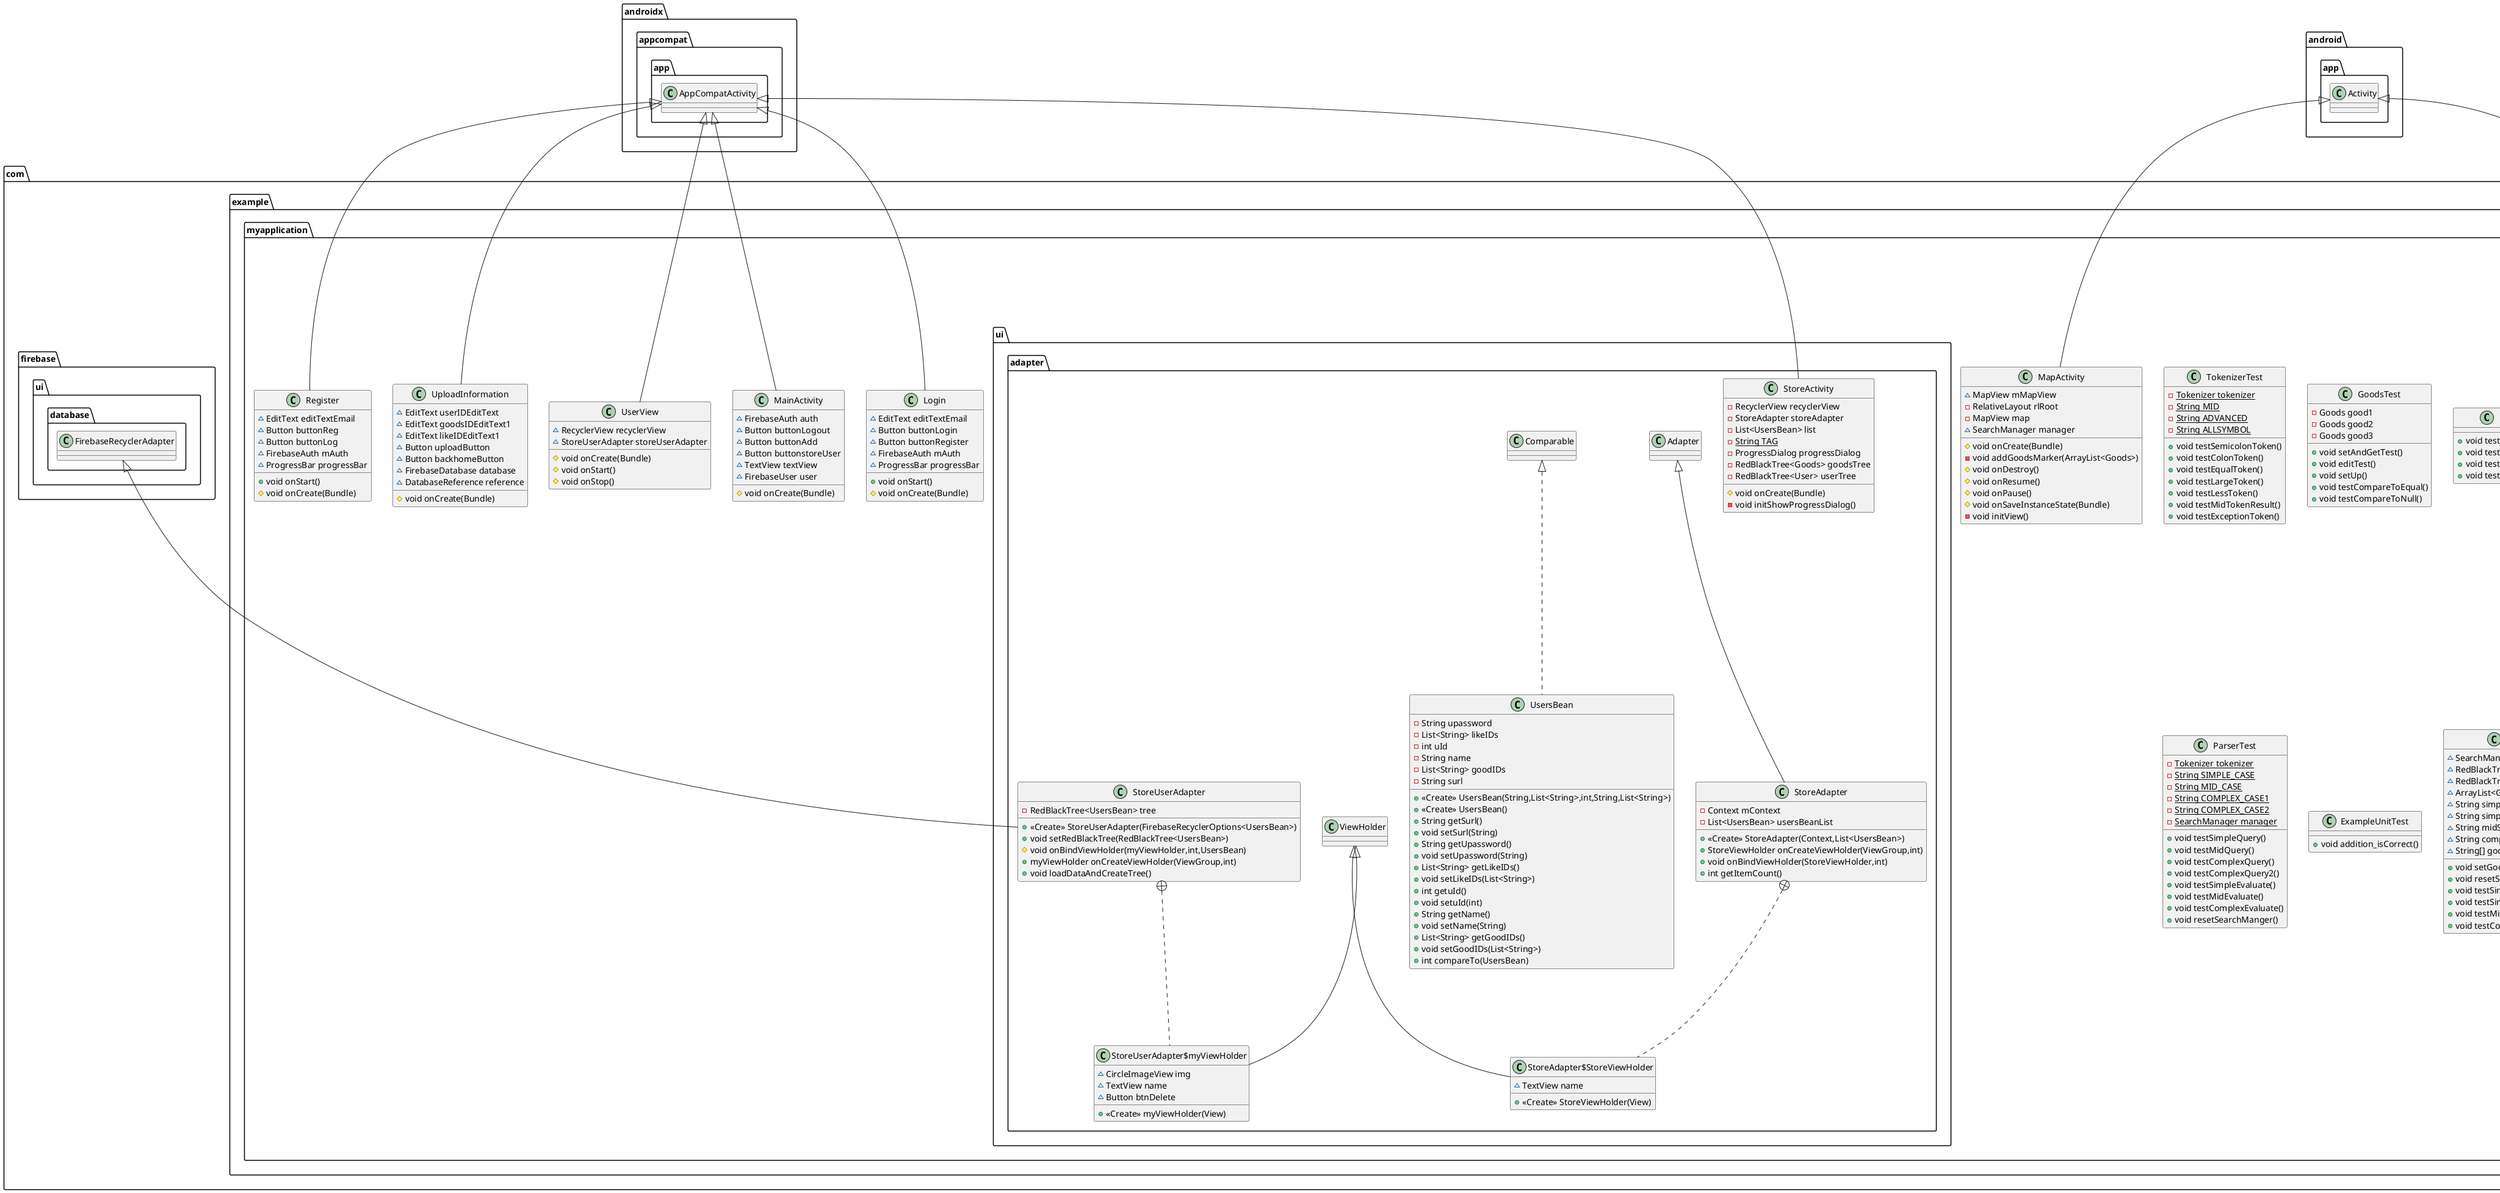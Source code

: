 @startuml
class com.example.myapplication.javaclass.UserSession {
~ UserState userState
~ String Email
+ <<Create>> UserSession()
+ void changeState(UserState)
+ boolean login(String,String)
+ String getEmail()
}


class com.example.myapplication.TokenizerParser.StringSearchExp {
- Exp string
- Exp type
- String symbol
- {static} StringSearchExp stringSearchExp
+ <<Create>> StringSearchExp(Exp,String,Exp)
+ String show()
+ void evaluate()
}


class com.example.myapplication.javaclass.NoSessionState {
+ <<Create>> NoSessionState(UserSession)
+ boolean login(String,String)
+ boolean logout()
}

class com.example.myapplication.TokenizerParser.Tokenizer {
- String buffer
- Token currentToken
+ <<Create>> Tokenizer(String)
+ void next()
+ Token current()
+ boolean hasNext()
}


class com.example.myapplication.ui.adapter.StoreAdapter {
- Context mContext
- List<UsersBean> usersBeanList
+ <<Create>> StoreAdapter(Context,List<UsersBean>)
+ StoreViewHolder onCreateViewHolder(ViewGroup,int)
+ void onBindViewHolder(StoreViewHolder,int)
+ int getItemCount()
}


class com.example.myapplication.ui.adapter.StoreAdapter$StoreViewHolder {
~ TextView name
+ <<Create>> StoreViewHolder(View)
}


class com.example.myapplication.ui.adapter.StoreActivity {
- RecyclerView recyclerView
- StoreAdapter storeAdapter
- List<UsersBean> list
- {static} String TAG
- ProgressDialog progressDialog
- RedBlackTree<Goods> goodsTree
- RedBlackTree<User> userTree
# void onCreate(Bundle)
- void initShowProgressDialog()
}


class com.example.myapplication.UploadInformation {
~ EditText userIDEditText
~ EditText goodsIDEditText1
~ EditText likeIDEditText1
~ Button uploadButton
~ Button backhomeButton
~ FirebaseDatabase database
~ DatabaseReference reference
# void onCreate(Bundle)
}


class com.example.myapplication.Register {
~ EditText editTextEmail
~ Button buttonReg
~ Button buttonLog
~ FirebaseAuth mAuth
~ ProgressBar progressBar
+ void onStart()
# void onCreate(Bundle)
}


class com.example.myapplication.ui.adapter.UsersBean {
- String upassword
- List<String> likeIDs
- int uId
- String name
- List<String> goodIDs
- String surl
+ <<Create>> UsersBean(String,List<String>,int,String,List<String>)
+ <<Create>> UsersBean()
+ String getSurl()
+ void setSurl(String)
+ String getUpassword()
+ void setUpassword(String)
+ List<String> getLikeIDs()
+ void setLikeIDs(List<String>)
+ int getuId()
+ void setuId(int)
+ String getName()
+ void setName(String)
+ List<String> getGoodIDs()
+ void setGoodIDs(List<String>)
+ int compareTo(UsersBean)
}


class com.example.myapplication.Login {
~ EditText editTextEmail
~ Button buttonLogin
~ Button buttonRegister
~ FirebaseAuth mAuth
~ ProgressBar progressBar
+ void onStart()
# void onCreate(Bundle)
}


class com.example.myapplication.javaclass.SessionState {
+ <<Create>> SessionState(UserSession)
+ boolean login(String,String)
+ boolean logout()
}

class com.example.myapplication.MapActivity {
~ MapView mMapView
- RelativeLayout rlRoot
- MapView map
~ SearchManager manager
# void onCreate(Bundle)
- void addGoodsMarker(ArrayList<Goods>)
# void onDestroy()
# void onResume()
# void onPause()
# void onSaveInstanceState(Bundle)
- void initView()
}


class com.example.myapplication.TokenizerParser.StringExp {
- String value
+ <<Create>> StringExp(String)
+ String getValue()
+ String show()
+ void evaluate()
}


class com.example.myapplication.TokenizerParser.IntSearchExp {
- Exp term
- String symbol
- int number
- {static} IntSearchExp intSearchExp
+ <<Create>> IntSearchExp(Exp,String,int)
+ String show()
+ void evaluate()
}


class com.example.myapplication.TokenizerTest {
- {static} Tokenizer tokenizer
- {static} String MID
- {static} String ADVANCED
- {static} String ALLSYMBOL
+ void testSemicolonToken()
+ void testColonToken()
+ void testEqualToken()
+ void testLargeToken()
+ void testLessToken()
+ void testMidTokenResult()
+ void testExceptionToken()
}


class com.example.myapplication.GoodsTest {
- Goods good1
- Goods good2
- Goods good3
+ void setAndGetTest()
+ void editTest()
+ void setUp()
+ void testCompareToEqual()
+ void testCompareToNull()
}


class com.example.myapplication.UserTest {
+ void testSet()
+ void testEditGoodslist()
+ void testEditLikelist()
+ void testCompareId()
}

class com.example.myapplication.ParserTest {
- {static} Tokenizer tokenizer
- {static} String SIMPLE_CASE
- {static} String MID_CASE
- {static} String COMPLEX_CASE1
- {static} String COMPLEX_CASE2
- {static} SearchManager manager
+ void testSimpleQuery()
+ void testMidQuery()
+ void testComplexQuery()
+ void testComplexQuery2()
+ void testSimpleEvaluate()
+ void testMidEvaluate()
+ void testComplexEvaluate()
+ void resetSearchManger()
}


class com.example.myapplication.ExampleUnitTest {
+ void addition_isCorrect()
}

class com.example.myapplication.TokenizerParser.FullExp {
- Exp term
- Exp exp
+ <<Create>> FullExp(Exp,Exp)
+ String show()
+ void evaluate()
}


class com.example.myapplication.TokenizerParser.Token {
- String token
- Type type
+ <<Create>> Token(String,Type)
+ String getToken()
+ Type getType()
+ String toString()
+ boolean equals(Object)
+ int hashCode()
}


enum com.example.myapplication.TokenizerParser.Type {
+  INT
+  EQU
+  SEMI
+  LAR
+  LESS
+  STR
+  COL
}

class com.example.myapplication.TokenizerParser.Token$IllegalTokenException {
+ <<Create>> IllegalTokenException(String)
}

abstract class com.example.myapplication.javaclass.UserState {
# UserSession userSession
+ <<Create>> UserState(UserSession)
+ {abstract}boolean login(String,String)
+ {abstract}boolean logout()
}


class com.example.myapplication.SearchActivity {
- SearchManager searchManager
- FirebaseHandler firebaseHandler
- RelativeLayout rlRoot
- TextView etCondition
- TextView tvSubmit
# void onCreate(Bundle)
# void onResume()
+ void toMap(View)
- void initView()
}


class com.example.myapplication.ui.adapter.StoreUserAdapter {
- RedBlackTree<UsersBean> tree
+ <<Create>> StoreUserAdapter(FirebaseRecyclerOptions<UsersBean>)
+ void setRedBlackTree(RedBlackTree<UsersBean>)
# void onBindViewHolder(myViewHolder,int,UsersBean)
+ myViewHolder onCreateViewHolder(ViewGroup,int)
+ void loadDataAndCreateTree()
}


class com.example.myapplication.ui.adapter.StoreUserAdapter$myViewHolder {
~ CircleImageView img
~ TextView name
~ Button btnDelete
+ <<Create>> myViewHolder(View)
}


class com.example.myapplication.Search.FirebaseHandler {
- {static} String TAG
- DatabaseReference databaseReference
+ <<Create>> FirebaseHandler()
+ void fetchGoodsDataAndInsertIntoSearchManager()
+ void fetchUserDataAndInsertIntoSearchManager()
}


class com.example.myapplication.Java.RedBlackTree {
+ <<Create>> RedBlackTree()
+ void viewTree(RBNode<T>)
+ void insert(T)
+ void delete(T)
+ RedBlackTree<T> convertListToTree(List<T>)
+ User findUserById(int)
+ Goods findGoodById(int)
+ void findGoodsByUser(int,String,ArrayList<Goods>)
+ void findGoodsByGoodName(RBNode<T>,String,List<Goods>)
+ void findGoodsByPriceCondition(RBNode<T>,double,String,List<Goods>)
+ void findGoodsByCoordinatesCondition(RBNode<T>,int,Pair,List<Goods>)
+ void provNodeListHelper(RBNode<T>,List<RBNode<T>>)
}

class com.example.myapplication.MainActivity {
~ FirebaseAuth auth
~ Button buttonLogout
~ Button buttonAdd
~ Button buttonstoreUser
~ TextView textView
~ FirebaseUser user
# void onCreate(Bundle)
}


class com.example.myapplication.SearchManagerTest {
~ SearchManager manager
~ RedBlackTree<Goods> goodsRedBlackTree
~ RedBlackTree<User> userRedblackTree
~ ArrayList<Goods> goodsList
~ String simpleSearch1
~ String simpleSearch2
~ String midSearch
~ String complexSerach
~ String[] goods
+ void setGoodsRedBlackTree()
+ void resetSearchManager()
+ void testSimpleQuery1()
+ void testSimpleQuery2()
+ void testMidQuery()
+ void testComplexQuery()
}


class com.example.myapplication.Java.RBTreeTest {
- RedBlackTree<Integer> tree
+ void setUp()
+ void testDeleteNonExisting()
+ void testFindUserById()
+ void testFindUserByIdOnGoodsTree()
+ void testFindGoodById()
}


class com.example.myapplication.Java.Pair {
~ double x
~ double y
+ <<Create>> Pair(double,double)
+ <<Create>> Pair(String)
+ double getX()
+ void setX(double)
+ double getY()
+ void setY(double)
+ double calculateDistance(Pair)
+ boolean equals(Object)
+ int hashCode()
+ String toString()
}


class com.example.myapplication.TokenizerParser.Parser {
~ Tokenizer tokenizer
+ <<Create>> Parser(Tokenizer)
+ Exp parseExp()
+ Exp parseTerm()
+ Exp parseString()
}


class com.example.myapplication.TokenizerParser.Parser$IllegalProductionException {
+ <<Create>> IllegalProductionException(String)
}

class com.example.myapplication.Java.User {
+ int uID
+ String uName
+ String upassword
+ Set<Integer> goodsIDs
+ Set<Integer> likeIDs
+ <<Create>> User()
+ <<Create>> User(int,String)
+ <<Create>> User(int)
+ <<Create>> User(String)
+ <<Create>> User(int,String,String,Set<Integer>,Set<Integer>)
+ int getuID()
+ String getuName()
+ String getUpassword()
+ Set<Integer> getGoodsIDs()
+ Set<Integer> getLikeIDs()
+ void set(String)
+ void addTheGoods(int)
+ void addTheLike(int)
+ void removeTheGoods(int)
+ void removeTheLike(int)
+ int compareIds(User)
+ String toString()
+ int compareTo(User)
+ String getName()
}


class com.example.myapplication.Java.Goods {
- int gID
- String gName
- String waitForFuture
- String goodDescription
- Double price
- Pair coordinates
+ <<Create>> Goods()
+ <<Create>> Goods(int,String,double)
+ <<Create>> Goods(String)
+ int getgID()
+ String getgName()
+ String getWaitForFuture()
+ void editGName(String)
+ void editWaitForFuture(String)
+ void setgID(int)
+ void setgName(String)
+ void setWaitForFuture(String)
+ String getGoodDescription()
+ void setGoodDescription(String)
+ Double getPrice()
+ void setPrice(Double)
+ Pair getCoordinates()
+ void setCoordinates(Pair)
+ String toString()
+ int compareTo(Goods)
+ String getName()
+ boolean equals(Object)
+ int hashCode()
}


class com.example.myapplication.Search.SearchManager {
- {static} SearchManager instance
- ArrayList<Search> searchArrayList
- List<Goods> searchGoodsResults
- List<User> searchUserResults
- Pair userLocation
- RedBlackTree<Goods> goodsRedBlackTree
- RedBlackTree<User> userRedBlackTree
- <<Create>> SearchManager()
+ {static} SearchManager getInstance()
+ void resetListAfterSearch()
+ List<Goods> getSearchGoodsResults()
+ List<User> getSearchUserResults()
+ Pair getUserLocation()
+ void setUserLocation(Pair)
+ void setGoodsRedBlackTree(RedBlackTree<Goods>)
+ RedBlackTree<User> getUserRedBlackTree()
+ RedBlackTree<Goods> getGoodsRedBlackTree()
+ void setUserRedBlackTree(RedBlackTree<User>)
+ ArrayList<Search> getSearchArrayList()
+ void addSearchString(Search)
+ void searchingResult()
- void searchingIntResult(String,String,int)
+ ArrayList<Goods> performQuery(String)
- void searchingStringResult(String,String,String)
+ void setUserTree(RedBlackTree<User>)
+ void setData(RedBlackTree<Goods>)
+ ArrayList<Goods> search(String)
}


abstract class com.example.myapplication.TokenizerParser.Exp {
+ {abstract}String show()
+ {abstract}void evaluate()
}

class com.example.myapplication.UserView {
~ RecyclerView recyclerView
~ StoreUserAdapter storeUserAdapter
# void onCreate(Bundle)
# void onStart()
# void onStop()
}


abstract class com.example.myapplication.Java.Tree {
~ RBNode<T> root
+ {static} int LL
+ {static} int LR
+ {static} int RR
+ {static} int RL
+ <<Create>> Tree()
+ RBNode<T> getRoot()
+ RBNode<T> findNode(T)
+ {abstract}void insert(T)
+ {abstract}void delete(T)
+ boolean isLeft(RBNode<T>)
+ void leftRotate(RBNode<T>)
+ void rightRotate(RBNode<T>)
+ int getRotateType(RBNode<T>)
+ void adjustAfterInsert(RBNode<T>)
+ int getRemoveRotateType(RBNode<T>)
+ void adjustAfterRemove(RBNode<T>)
+ RBNode<T> successNode(RBNode<T>)
+ RBNode<T> provNode(RBNode<T>)
+ RBNode<T> getReplaceNode(RBNode<T>)
}


class com.example.myapplication.Java.RBNode {
- T data
- RBNode<T> left
- boolean isRed
~ <<Create>> RBNode(T)
+ void addRBNode(RBNode<T>)
+ T getData()
+ void setData(T)
+ RBNode<T> getLeft()
+ void setLeft(RBNode<T>)
+ RBNode<T> getRight()
+ void setRight(RBNode<T>)
+ RBNode<T> getParent()
+ void setParent(RBNode<T>)
+ boolean isRed()
+ void setRed(boolean)
+ String toString()
}


class com.example.myapplication.Search.Search {
~ String searchName
~ String symbol
~ Object value
+ <<Create>> Search(String,String,Object)
+ String getSearchName()
+ String getSymbol()
+ Object getValue()
+ boolean isStringValue()
+ boolean isIntegerValue()
+ String getStringValue()
+ Integer getIntegerValue()
+ boolean equals(Object)
+ int hashCode()
+ String toString()
}




com.example.myapplication.TokenizerParser.Exp <|-- com.example.myapplication.TokenizerParser.StringSearchExp
com.example.myapplication.javaclass.UserState <|-- com.example.myapplication.javaclass.NoSessionState
com.example.myapplication.ui.adapter.Adapter <|-- com.example.myapplication.ui.adapter.StoreAdapter
com.example.myapplication.ui.adapter.StoreAdapter +.. com.example.myapplication.ui.adapter.StoreAdapter$StoreViewHolder
com.example.myapplication.ui.adapter.ViewHolder <|-- com.example.myapplication.ui.adapter.StoreAdapter$StoreViewHolder
androidx.appcompat.app.AppCompatActivity <|-- com.example.myapplication.ui.adapter.StoreActivity
androidx.appcompat.app.AppCompatActivity <|-- com.example.myapplication.UploadInformation
androidx.appcompat.app.AppCompatActivity <|-- com.example.myapplication.Register
com.example.myapplication.ui.adapter.Comparable <|.. com.example.myapplication.ui.adapter.UsersBean
androidx.appcompat.app.AppCompatActivity <|-- com.example.myapplication.Login
com.example.myapplication.javaclass.UserState <|-- com.example.myapplication.javaclass.SessionState
android.app.Activity <|-- com.example.myapplication.MapActivity
com.example.myapplication.TokenizerParser.Exp <|-- com.example.myapplication.TokenizerParser.StringExp
com.example.myapplication.TokenizerParser.Exp <|-- com.example.myapplication.TokenizerParser.IntSearchExp
com.example.myapplication.TokenizerParser.Exp <|-- com.example.myapplication.TokenizerParser.FullExp
com.example.myapplication.TokenizerParser.Token +.. com.example.myapplication.TokenizerParser.Token$IllegalTokenException
com.example.myapplication.TokenizerParser.IllegalArgumentException <|-- com.example.myapplication.TokenizerParser.Token$IllegalTokenException
android.app.Activity <|-- com.example.myapplication.SearchActivity
com.firebase.ui.database.FirebaseRecyclerAdapter <|-- com.example.myapplication.ui.adapter.StoreUserAdapter
com.example.myapplication.ui.adapter.StoreUserAdapter +.. com.example.myapplication.ui.adapter.StoreUserAdapter$myViewHolder
com.example.myapplication.ui.adapter.ViewHolder <|-- com.example.myapplication.ui.adapter.StoreUserAdapter$myViewHolder
com.example.myapplication.Java.Tree <|-- com.example.myapplication.Java.RedBlackTree
androidx.appcompat.app.AppCompatActivity <|-- com.example.myapplication.MainActivity
com.example.myapplication.TokenizerParser.Parser +.. com.example.myapplication.TokenizerParser.Parser$IllegalProductionException
com.example.myapplication.TokenizerParser.IllegalArgumentException <|-- com.example.myapplication.TokenizerParser.Parser$IllegalProductionException
com.example.myapplication.Java.Comparable <|.. com.example.myapplication.Java.User
com.example.myapplication.Java.Comparable <|.. com.example.myapplication.Java.Goods
androidx.appcompat.app.AppCompatActivity <|-- com.example.myapplication.UserView
@enduml